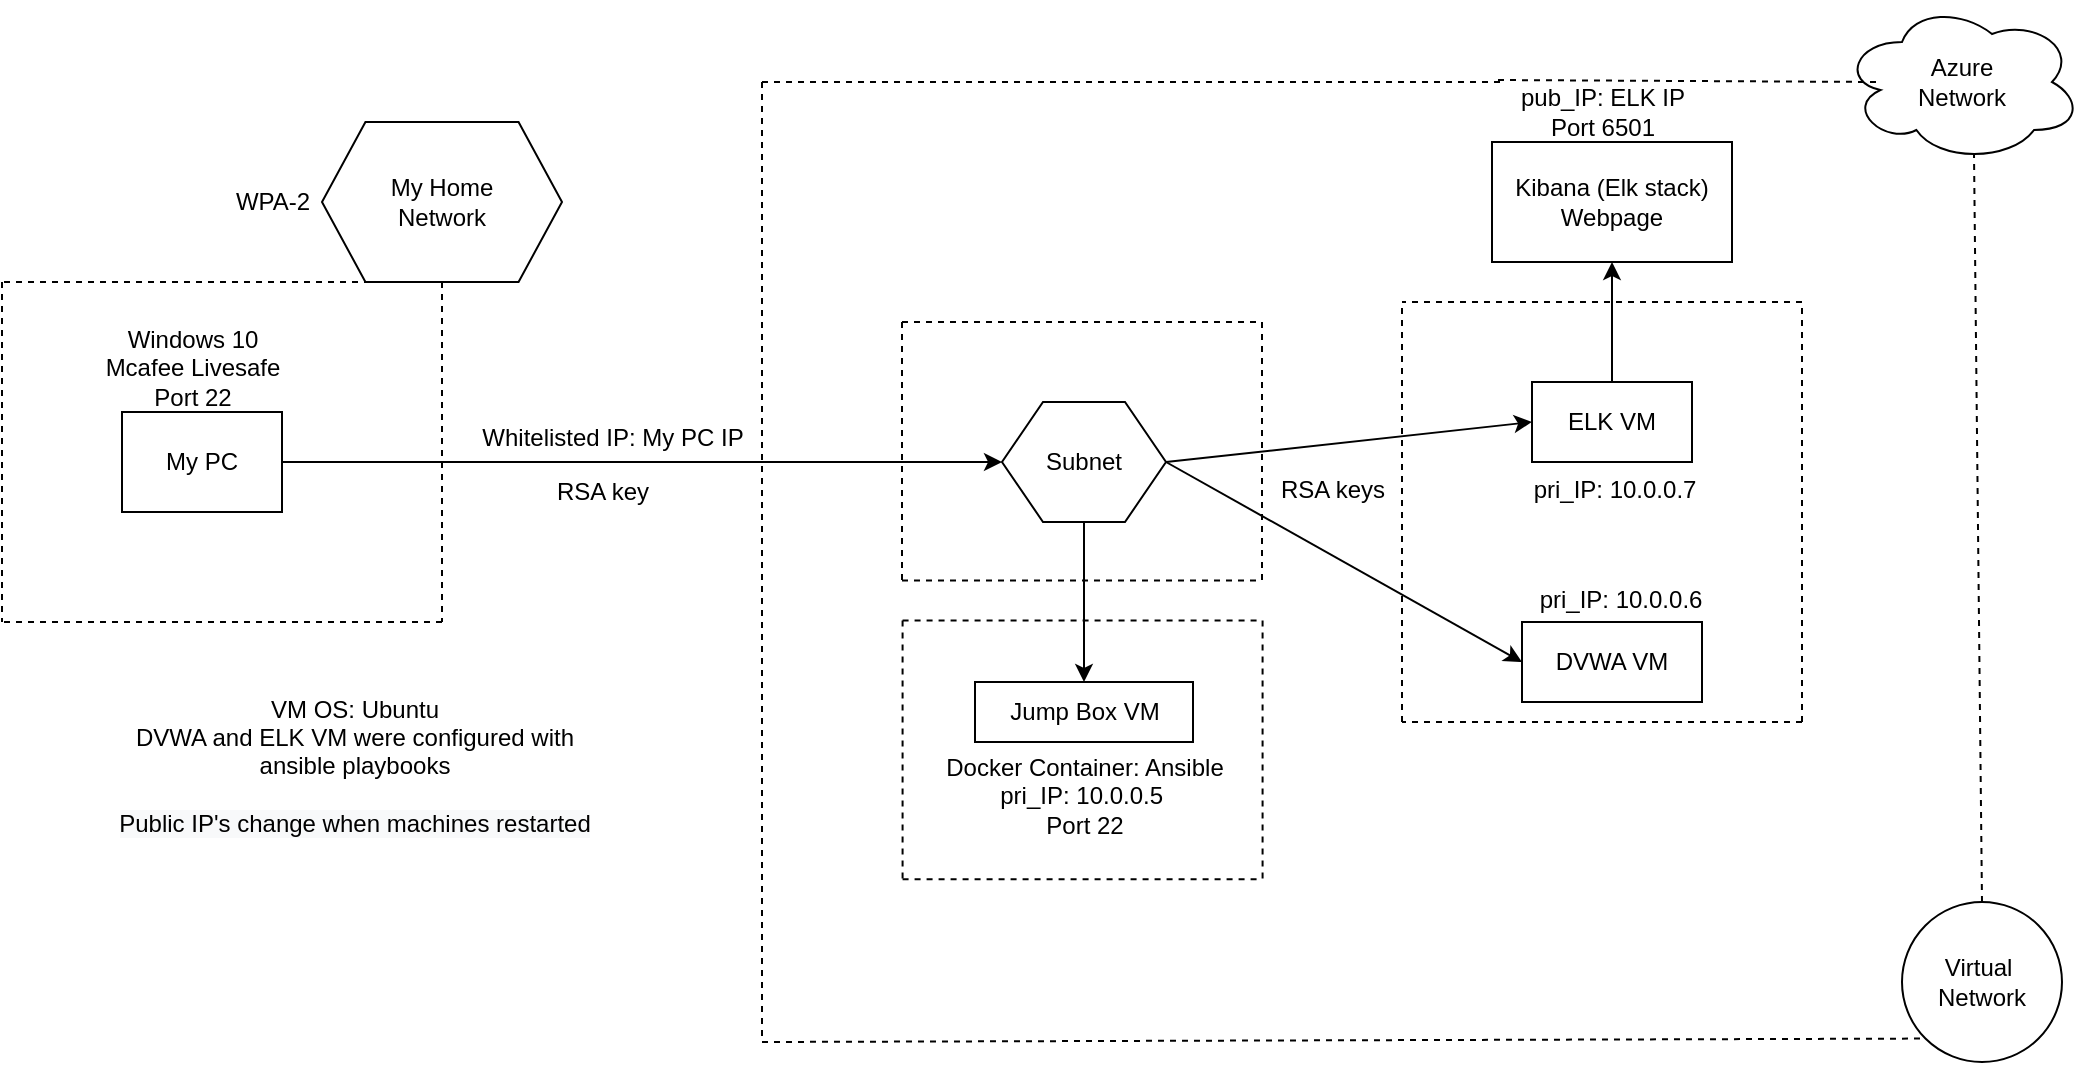 <mxfile version="13.0.9"><diagram id="6DFGHJWUP3xSvulCBzjj" name="Page-1"><mxGraphModel grid="1" dx="1611" dy="1150" gridSize="10" guides="1" tooltips="1" connect="1" arrows="1" fold="1" page="1" pageScale="1" pageWidth="850" pageHeight="1100" math="0" shadow="0"><root><mxCell id="0"/><mxCell id="1" parent="0"/><mxCell id="h8ZvE7xAFAehyl9BOrhr-3" value="Virtual&amp;nbsp;&lt;br&gt;Network" parent="1" style="ellipse;whiteSpace=wrap;html=1;aspect=fixed;" vertex="1"><mxGeometry as="geometry" x="650" y="450" width="80" height="80"/></mxCell><mxCell id="h8ZvE7xAFAehyl9BOrhr-4" value="My PC" parent="1" style="rounded=0;whiteSpace=wrap;html=1;" vertex="1"><mxGeometry as="geometry" x="-240" y="205" width="80" height="50"/></mxCell><mxCell id="h8ZvE7xAFAehyl9BOrhr-6" value="Jump Box VM" parent="1" style="rounded=0;whiteSpace=wrap;html=1;" vertex="1"><mxGeometry as="geometry" x="186.5" y="340" width="109" height="30"/></mxCell><mxCell id="h8ZvE7xAFAehyl9BOrhr-7" value="Azure&lt;br&gt;Network" parent="1" style="ellipse;shape=cloud;whiteSpace=wrap;html=1;" vertex="1"><mxGeometry as="geometry" x="620" width="120" height="80"/></mxCell><mxCell id="h8ZvE7xAFAehyl9BOrhr-9" value="Subnet" parent="1" style="shape=hexagon;perimeter=hexagonPerimeter2;whiteSpace=wrap;html=1;" vertex="1"><mxGeometry as="geometry" x="200" y="200" width="82" height="60"/></mxCell><mxCell id="h8ZvE7xAFAehyl9BOrhr-11" value="ELK VM" parent="1" style="rounded=0;whiteSpace=wrap;html=1;" vertex="1"><mxGeometry as="geometry" x="465" y="190" width="80" height="40"/></mxCell><mxCell id="h8ZvE7xAFAehyl9BOrhr-12" value="DVWA VM" parent="1" style="rounded=0;whiteSpace=wrap;html=1;" vertex="1"><mxGeometry as="geometry" x="460" y="310" width="90" height="40"/></mxCell><mxCell id="h8ZvE7xAFAehyl9BOrhr-13" value="My Home&lt;br&gt;Network" parent="1" style="shape=hexagon;perimeter=hexagonPerimeter2;whiteSpace=wrap;html=1;size=0.181;" vertex="1"><mxGeometry as="geometry" x="-140" y="60" width="120" height="80"/></mxCell><mxCell id="h8ZvE7xAFAehyl9BOrhr-14" value="" parent="1" style="endArrow=none;dashed=1;html=1;exitX=0.5;exitY=1;exitDx=0;exitDy=0;" edge="1" source="h8ZvE7xAFAehyl9BOrhr-13"><mxGeometry as="geometry" width="50" height="50" relative="1"><mxPoint as="sourcePoint" x="300" y="390"/><mxPoint as="targetPoint" x="-80" y="310"/></mxGeometry></mxCell><mxCell id="h8ZvE7xAFAehyl9BOrhr-15" value="" parent="1" style="endArrow=none;dashed=1;html=1;exitX=0.5;exitY=1;exitDx=0;exitDy=0;" edge="1"><mxGeometry as="geometry" width="50" height="50" relative="1"><mxPoint as="sourcePoint" x="-300" y="140"/><mxPoint as="targetPoint" x="-300" y="310"/></mxGeometry></mxCell><mxCell id="h8ZvE7xAFAehyl9BOrhr-16" value="" parent="1" style="endArrow=none;dashed=1;html=1;exitX=0.5;exitY=1;exitDx=0;exitDy=0;" edge="1" source="h8ZvE7xAFAehyl9BOrhr-13"><mxGeometry as="geometry" width="50" height="50" relative="1"><mxPoint as="sourcePoint" x="-300" y="-30"/><mxPoint as="targetPoint" x="-300" y="140"/></mxGeometry></mxCell><mxCell id="h8ZvE7xAFAehyl9BOrhr-17" value="" parent="1" style="endArrow=none;dashed=1;html=1;exitX=0.5;exitY=1;exitDx=0;exitDy=0;" edge="1"><mxGeometry as="geometry" width="50" height="50" relative="1"><mxPoint as="sourcePoint" x="-80" y="310"/><mxPoint as="targetPoint" x="-300" y="310"/></mxGeometry></mxCell><mxCell id="h8ZvE7xAFAehyl9BOrhr-18" value="" parent="1" style="endArrow=none;dashed=1;html=1;" edge="1"><mxGeometry as="geometry" width="50" height="50" relative="1"><mxPoint as="sourcePoint" x="150" y="160"/><mxPoint as="targetPoint" x="150" y="290"/></mxGeometry></mxCell><mxCell id="h8ZvE7xAFAehyl9BOrhr-22" value="" parent="1" style="endArrow=none;dashed=1;html=1;" edge="1"><mxGeometry as="geometry" width="50" height="50" relative="1"><mxPoint as="sourcePoint" x="150" y="160"/><mxPoint as="targetPoint" x="330" y="160"/></mxGeometry></mxCell><mxCell id="h8ZvE7xAFAehyl9BOrhr-23" value="" parent="1" style="endArrow=none;dashed=1;html=1;" edge="1"><mxGeometry as="geometry" width="50" height="50" relative="1"><mxPoint as="sourcePoint" x="330" y="160"/><mxPoint as="targetPoint" x="330" y="290"/></mxGeometry></mxCell><mxCell id="h8ZvE7xAFAehyl9BOrhr-24" value="" parent="1" style="endArrow=none;dashed=1;html=1;" edge="1"><mxGeometry as="geometry" width="50" height="50" relative="1"><mxPoint as="sourcePoint" x="150" y="289.29"/><mxPoint as="targetPoint" x="330" y="289.29"/></mxGeometry></mxCell><mxCell id="h8ZvE7xAFAehyl9BOrhr-26" value="" parent="1" style="endArrow=none;dashed=1;html=1;" edge="1"><mxGeometry as="geometry" width="50" height="50" relative="1"><mxPoint as="sourcePoint" x="150.29" y="309.28"/><mxPoint as="targetPoint" x="150.29" y="439.28"/></mxGeometry></mxCell><mxCell id="h8ZvE7xAFAehyl9BOrhr-27" value="" parent="1" style="endArrow=none;dashed=1;html=1;" edge="1"><mxGeometry as="geometry" width="50" height="50" relative="1"><mxPoint as="sourcePoint" x="150.29" y="309.28"/><mxPoint as="targetPoint" x="330.29" y="309.28"/></mxGeometry></mxCell><mxCell id="h8ZvE7xAFAehyl9BOrhr-28" value="" parent="1" style="endArrow=none;dashed=1;html=1;" edge="1"><mxGeometry as="geometry" width="50" height="50" relative="1"><mxPoint as="sourcePoint" x="330.29" y="309.28"/><mxPoint as="targetPoint" x="330.29" y="439.28"/></mxGeometry></mxCell><mxCell id="h8ZvE7xAFAehyl9BOrhr-29" value="" parent="1" style="endArrow=none;dashed=1;html=1;" edge="1"><mxGeometry as="geometry" width="50" height="50" relative="1"><mxPoint as="sourcePoint" x="150.29" y="438.57"/><mxPoint as="targetPoint" x="330.29" y="438.57"/></mxGeometry></mxCell><mxCell id="h8ZvE7xAFAehyl9BOrhr-34" value="" parent="1" style="endArrow=none;dashed=1;html=1;" edge="1"><mxGeometry as="geometry" width="50" height="50" relative="1"><mxPoint as="sourcePoint" x="400" y="360"/><mxPoint as="targetPoint" x="400" y="150"/></mxGeometry></mxCell><mxCell id="h8ZvE7xAFAehyl9BOrhr-35" value="" parent="1" style="endArrow=none;dashed=1;html=1;" edge="1"><mxGeometry as="geometry" width="50" height="50" relative="1"><mxPoint as="sourcePoint" x="600" y="360"/><mxPoint as="targetPoint" x="400" y="360"/></mxGeometry></mxCell><mxCell id="h8ZvE7xAFAehyl9BOrhr-36" value="" parent="1" style="endArrow=none;dashed=1;html=1;" edge="1"><mxGeometry as="geometry" width="50" height="50" relative="1"><mxPoint as="sourcePoint" x="600" y="360"/><mxPoint as="targetPoint" x="600" y="150"/></mxGeometry></mxCell><mxCell id="h8ZvE7xAFAehyl9BOrhr-37" value="" parent="1" style="endArrow=none;dashed=1;html=1;" edge="1"><mxGeometry as="geometry" width="50" height="50" relative="1"><mxPoint as="sourcePoint" x="600" y="150"/><mxPoint as="targetPoint" x="400" y="150"/></mxGeometry></mxCell><mxCell id="h8ZvE7xAFAehyl9BOrhr-38" value="" parent="1" style="endArrow=none;dashed=1;html=1;" edge="1"><mxGeometry as="geometry" width="50" height="50" relative="1"><mxPoint as="sourcePoint" x="80" y="40"/><mxPoint as="targetPoint" x="80" y="520"/></mxGeometry></mxCell><mxCell id="h8ZvE7xAFAehyl9BOrhr-40" value="" parent="1" style="endArrow=none;dashed=1;html=1;exitX=-0.02;exitY=-0.033;exitDx=0;exitDy=0;exitPerimeter=0;" edge="1" source="h8ZvE7xAFAehyl9BOrhr-60"><mxGeometry as="geometry" width="50" height="50" relative="1"><mxPoint as="sourcePoint" x="80" y="40"/><mxPoint as="targetPoint" x="640" y="40"/></mxGeometry></mxCell><mxCell id="h8ZvE7xAFAehyl9BOrhr-43" value="" parent="1" style="endArrow=none;dashed=1;html=1;entryX=0;entryY=1;entryDx=0;entryDy=0;" edge="1" target="h8ZvE7xAFAehyl9BOrhr-3"><mxGeometry as="geometry" width="50" height="50" relative="1"><mxPoint as="sourcePoint" x="80" y="520"/><mxPoint as="targetPoint" x="400" y="380"/></mxGeometry></mxCell><mxCell id="h8ZvE7xAFAehyl9BOrhr-44" value="" parent="1" style="endArrow=none;dashed=1;html=1;entryX=0.55;entryY=0.95;entryDx=0;entryDy=0;entryPerimeter=0;exitX=0.5;exitY=0;exitDx=0;exitDy=0;" edge="1" source="h8ZvE7xAFAehyl9BOrhr-3" target="h8ZvE7xAFAehyl9BOrhr-7"><mxGeometry as="geometry" width="50" height="50" relative="1"><mxPoint as="sourcePoint" x="350" y="430"/><mxPoint as="targetPoint" x="400" y="380"/></mxGeometry></mxCell><mxCell id="h8ZvE7xAFAehyl9BOrhr-45" value="" parent="1" style="endArrow=classic;html=1;exitX=1;exitY=0.5;exitDx=0;exitDy=0;entryX=0;entryY=0.5;entryDx=0;entryDy=0;" edge="1" source="h8ZvE7xAFAehyl9BOrhr-4" target="h8ZvE7xAFAehyl9BOrhr-9"><mxGeometry as="geometry" width="50" height="50" relative="1"><mxPoint as="sourcePoint" x="350" y="430"/><mxPoint as="targetPoint" x="400" y="380"/></mxGeometry></mxCell><mxCell id="h8ZvE7xAFAehyl9BOrhr-46" value="" parent="1" style="endArrow=classic;html=1;exitX=1;exitY=0.5;exitDx=0;exitDy=0;entryX=0;entryY=0.5;entryDx=0;entryDy=0;" edge="1" source="h8ZvE7xAFAehyl9BOrhr-9" target="h8ZvE7xAFAehyl9BOrhr-11"><mxGeometry as="geometry" width="50" height="50" relative="1"><mxPoint as="sourcePoint" x="520" y="520"/><mxPoint as="targetPoint" x="570" y="470"/></mxGeometry></mxCell><mxCell id="h8ZvE7xAFAehyl9BOrhr-47" value="" parent="1" style="endArrow=classic;html=1;exitX=1;exitY=0.5;exitDx=0;exitDy=0;entryX=0;entryY=0.5;entryDx=0;entryDy=0;" edge="1" source="h8ZvE7xAFAehyl9BOrhr-9" target="h8ZvE7xAFAehyl9BOrhr-12"><mxGeometry as="geometry" width="50" height="50" relative="1"><mxPoint as="sourcePoint" x="520" y="520"/><mxPoint as="targetPoint" x="570" y="470"/></mxGeometry></mxCell><mxCell id="h8ZvE7xAFAehyl9BOrhr-48" value="" parent="1" style="endArrow=classic;html=1;exitX=0.5;exitY=1;exitDx=0;exitDy=0;entryX=0.5;entryY=0;entryDx=0;entryDy=0;" edge="1" source="h8ZvE7xAFAehyl9BOrhr-9" target="h8ZvE7xAFAehyl9BOrhr-6"><mxGeometry as="geometry" width="50" height="50" relative="1"><mxPoint as="sourcePoint" x="520" y="520"/><mxPoint as="targetPoint" x="570" y="470"/></mxGeometry></mxCell><mxCell id="h8ZvE7xAFAehyl9BOrhr-50" value="Kibana (Elk stack)&lt;br&gt;Webpage" parent="1" style="rounded=0;whiteSpace=wrap;html=1;" vertex="1"><mxGeometry as="geometry" x="445" y="70" width="120" height="60"/></mxCell><mxCell id="h8ZvE7xAFAehyl9BOrhr-51" value="" parent="1" style="endArrow=classic;html=1;exitX=0.5;exitY=0;exitDx=0;exitDy=0;entryX=0.5;entryY=1;entryDx=0;entryDy=0;" edge="1" source="h8ZvE7xAFAehyl9BOrhr-11" target="h8ZvE7xAFAehyl9BOrhr-50"><mxGeometry as="geometry" width="50" height="50" relative="1"><mxPoint as="sourcePoint" x="280" y="470"/><mxPoint as="targetPoint" x="330" y="420"/></mxGeometry></mxCell><mxCell id="h8ZvE7xAFAehyl9BOrhr-52" value="WPA-2" parent="1" style="text;html=1;align=center;verticalAlign=middle;resizable=0;points=[];autosize=1;" vertex="1"><mxGeometry as="geometry" x="-190" y="90" width="50" height="20"/></mxCell><mxCell id="h8ZvE7xAFAehyl9BOrhr-53" value="Windows 10&lt;br&gt;Mcafee Livesafe&lt;br&gt;Port 22" parent="1" style="text;html=1;align=center;verticalAlign=middle;resizable=0;points=[];autosize=1;" vertex="1"><mxGeometry as="geometry" x="-255" y="158" width="100" height="50"/></mxCell><mxCell id="h8ZvE7xAFAehyl9BOrhr-55" value="Docker Container: Ansible&lt;br&gt;pri_IP: 10.0.0.5&amp;nbsp;&lt;br&gt;Port 22" parent="1" style="text;html=1;align=center;verticalAlign=middle;resizable=0;points=[];autosize=1;" vertex="1"><mxGeometry as="geometry" x="166" y="372" width="150" height="50"/></mxCell><mxCell id="h8ZvE7xAFAehyl9BOrhr-58" value="pri_IP: 10.0.0.6" parent="1" style="text;html=1;align=center;verticalAlign=middle;resizable=0;points=[];autosize=1;" vertex="1"><mxGeometry as="geometry" x="459" y="289" width="100" height="20"/></mxCell><mxCell id="h8ZvE7xAFAehyl9BOrhr-59" value="pri_IP: 10.0.0.7" parent="1" style="text;html=1;align=center;verticalAlign=middle;resizable=0;points=[];autosize=1;" vertex="1"><mxGeometry as="geometry" x="456" y="234" width="100" height="20"/></mxCell><mxCell id="h8ZvE7xAFAehyl9BOrhr-61" value="Whitelisted IP: My PC IP" parent="1" style="text;html=1;align=center;verticalAlign=middle;resizable=0;points=[];autosize=1;" vertex="1"><mxGeometry as="geometry" x="-70" y="208" width="150" height="20"/></mxCell><mxCell id="h8ZvE7xAFAehyl9BOrhr-62" value="RSA keys" parent="1" style="text;html=1;align=center;verticalAlign=middle;resizable=0;points=[];autosize=1;" vertex="1"><mxGeometry as="geometry" x="330" y="234" width="70" height="20"/></mxCell><mxCell id="h8ZvE7xAFAehyl9BOrhr-63" value="RSA key" parent="1" style="text;html=1;align=center;verticalAlign=middle;resizable=0;points=[];autosize=1;" vertex="1"><mxGeometry as="geometry" x="-30" y="235" width="60" height="20"/></mxCell><mxCell id="h8ZvE7xAFAehyl9BOrhr-60" value="pub_IP: ELK IP&lt;br&gt;Port 6501" parent="1" style="text;html=1;align=center;verticalAlign=middle;resizable=0;points=[];autosize=1;" vertex="1"><mxGeometry as="geometry" x="450" y="40" width="100" height="30"/></mxCell><mxCell id="h8ZvE7xAFAehyl9BOrhr-64" value="" parent="1" style="endArrow=none;dashed=1;html=1;entryX=0;entryY=0;entryDx=0;entryDy=0;entryPerimeter=0;" edge="1" target="h8ZvE7xAFAehyl9BOrhr-60"><mxGeometry as="geometry" width="50" height="50" relative="1"><mxPoint as="sourcePoint" x="80" y="40"/><mxPoint as="targetPoint" x="640" y="40"/></mxGeometry></mxCell><mxCell id="h8ZvE7xAFAehyl9BOrhr-66" value="VM OS: Ubuntu&lt;br&gt;DVWA and ELK VM were configured with&lt;br&gt;ansible playbooks&lt;br&gt;&lt;br style=&quot;text-align: center ; color: rgb(0 , 0 , 0) ; text-transform: none ; text-indent: 0px ; letter-spacing: normal ; font-family: &amp;#34;helvetica&amp;#34; ; font-size: 12px ; font-style: normal ; font-variant: normal ; font-weight: 400 ; text-decoration: none ; word-spacing: 0px&quot;&gt;&lt;span style=&quot;font: 12px / 1.2 &amp;#34;helvetica&amp;#34; ; text-align: center ; color: rgb(0 , 0 , 0) ; text-transform: none ; text-indent: 0px ; letter-spacing: normal ; text-decoration: none ; word-spacing: 0px ; display: inline ; float: none ; overflow-wrap: normal ; background-color: rgb(248 , 249 , 250)&quot;&gt;Public IP's change when machines restarted&lt;/span&gt;" parent="1" style="text;html=1;align=center;verticalAlign=middle;resizable=0;points=[];autosize=1;" vertex="1"><mxGeometry as="geometry" x="-249" y="342" width="250" height="80"/></mxCell></root></mxGraphModel></diagram></mxfile>